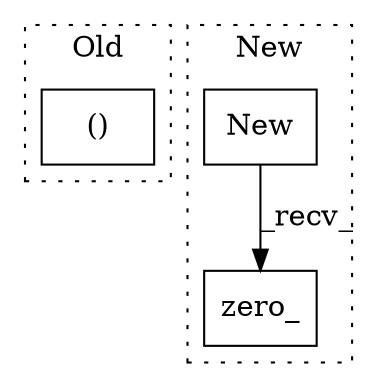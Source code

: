 digraph G {
subgraph cluster0 {
1 [label="()" a="106" s="24123" l="138" shape="box"];
label = "Old";
style="dotted";
}
subgraph cluster1 {
2 [label="New" a="32" s="23119,23138" l="4,1" shape="box"];
3 [label="zero_" a="32" s="23140" l="7" shape="box"];
label = "New";
style="dotted";
}
2 -> 3 [label="_recv_"];
}